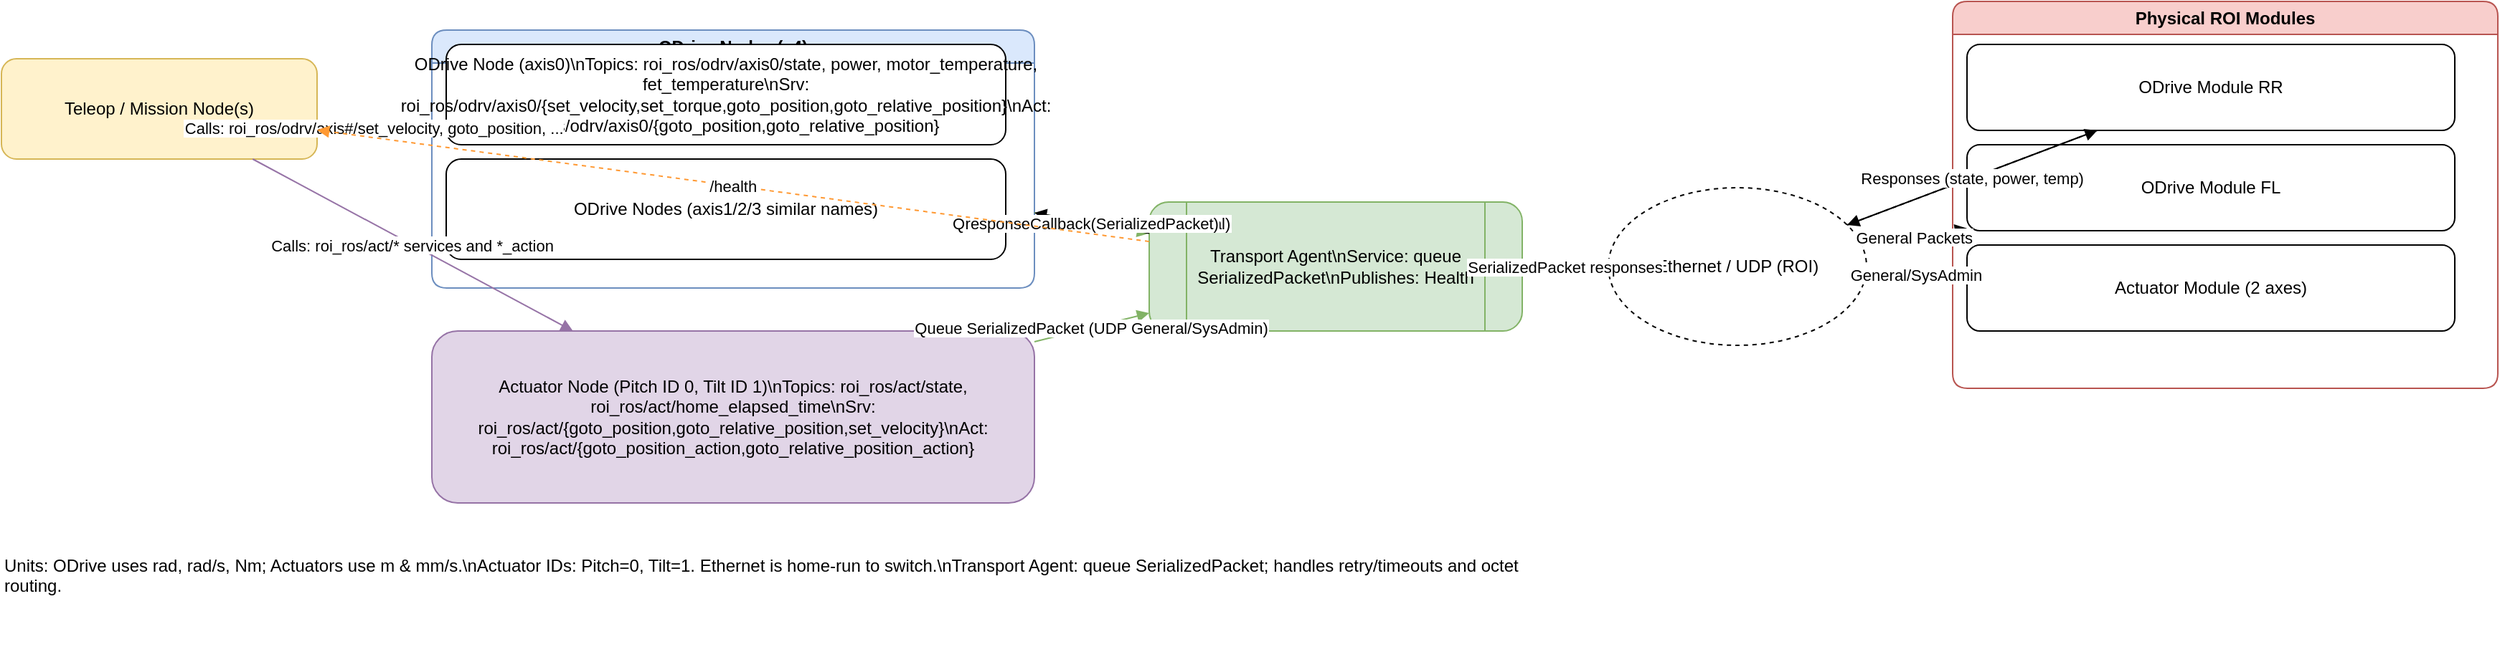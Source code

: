 <mxfile version="22.0.3" type="device">
  <diagram id="data-flow" name="Data Flow">
    <mxGraphModel dx="1220" dy="800" grid="1" gridSize="10" guides="1" tooltips="1" connect="1" arrows="1" fold="1" page="1" pageScale="1" pageWidth="1920" pageHeight="1080" math="0" shadow="0">
      <root>
        <mxCell id="0"/>
        <mxCell id="1" parent="0"/>

        <!-- Operator inputs / Teleop -->
        <mxCell id="teleop" value="Teleop / Mission Node(s)" style="rounded=1;whiteSpace=wrap;html=1;fillColor=#fff2cc;strokeColor=#d6b656;" vertex="1" parent="1">
          <mxGeometry x="60" y="80" width="220" height="70" as="geometry"/>
        </mxCell>

        <!-- ODrive ROS Node group -->
        <mxCell id="odrive_group" value="ODrive Nodes (x4)" style="swimlane;rounded=1;childLayout=stackLayout;horizontal=1;resizable=1;whiteSpace=wrap;html=1;fillColor=#dae8fc;strokeColor=#6c8ebf;" vertex="1" parent="1">
          <mxGeometry x="360" y="60" width="420" height="180" as="geometry"/>
        </mxCell>
  <mxCell id="odrv_rr" value="ODrive Node (axis0)\nTopics: roi_ros/odrv/axis0/state, power, motor_temperature, fet_temperature\nSrv: roi_ros/odrv/axis0/{set_velocity,set_torque,goto_position,goto_relative_position}\nAct: roi_ros/odrv/axis0/{goto_position,goto_relative_position}" style="rounded=1;whiteSpace=wrap;html=1;" vertex="1" parent="odrive_group">
          <mxGeometry x="10" y="10" width="390" height="70" as="geometry"/>
        </mxCell>
  <mxCell id="odrv_fl" value="ODrive Nodes (axis1/2/3 similar names)" style="rounded=1;whiteSpace=wrap;html=1;" vertex="1" parent="odrive_group">
          <mxGeometry x="10" y="90" width="390" height="70" as="geometry"/>
        </mxCell>

        <!-- Actuator ROS Node -->
  <mxCell id="act_node" value="Actuator Node (Pitch ID 0, Tilt ID 1)\nTopics: roi_ros/act/state, roi_ros/act/home_elapsed_time\nSrv: roi_ros/act/{goto_position,goto_relative_position,set_velocity}\nAct: roi_ros/act/{goto_position_action,goto_relative_position_action}" style="rounded=1;whiteSpace=wrap;html=1;fillColor=#e1d5e7;strokeColor=#9673a6;" vertex="1" parent="1">
          <mxGeometry x="360" y="270" width="420" height="120" as="geometry"/>
        </mxCell>

        <!-- Transport Agent -->
        <mxCell id="ta" value="Transport Agent\nService: queue SerializedPacket\nPublishes: Health" style="shape=process;rounded=1;whiteSpace=wrap;html=1;fillColor=#d5e8d4;strokeColor=#82b366;" vertex="1" parent="1">
          <mxGeometry x="860" y="180" width="260" height="90" as="geometry"/>
        </mxCell>

        <!-- UDP Network Cloud -->
        <mxCell id="net" value="Ethernet / UDP (ROI)" style="ellipse;whiteSpace=wrap;html=1;fillColor=#ffffff;strokeColor=#000000;dashed=1;" vertex="1" parent="1">
          <mxGeometry x="1180" y="170" width="180" height="110" as="geometry"/>
        </mxCell>

        <!-- Physical Modules -->
        <mxCell id="odrv_mods" value="Physical ROI Modules" style="swimlane;rounded=1;whiteSpace=wrap;html=1;fillColor=#f8cecc;strokeColor=#b85450;" vertex="1" parent="1">
          <mxGeometry x="1420" y="40" width="380" height="270" as="geometry"/>
        </mxCell>
        <mxCell id="m_rr" value="ODrive Module RR" style="rounded=1;whiteSpace=wrap;html=1;" vertex="1" parent="odrv_mods">
          <mxGeometry x="10" y="30" width="340" height="60" as="geometry"/>
        </mxCell>
        <mxCell id="m_fl" value="ODrive Module FL" style="rounded=1;whiteSpace=wrap;html=1;" vertex="1" parent="odrv_mods">
          <mxGeometry x="10" y="100" width="340" height="60" as="geometry"/>
        </mxCell>
        <mxCell id="m_act" value="Actuator Module (2 axes)" style="rounded=1;whiteSpace=wrap;html=1;" vertex="1" parent="odrv_mods">
          <mxGeometry x="10" y="170" width="340" height="60" as="geometry"/>
        </mxCell>

        <!-- Edges: teleop to nodes (topics/actions) -->
  <mxCell id="e_t_odrv" value="Calls: roi_ros/odrv/axis#/set_velocity, goto_position, ..." style="endArrow=block;endFill=1;strokeColor=#6c8ebf;" edge="1" parent="1" source="teleop" target="odrive_group">
          <mxGeometry relative="1" as="geometry"/>
        </mxCell>
  <mxCell id="e_t_act" value="Calls: roi_ros/act/* services and *_action" style="endArrow=block;endFill=1;strokeColor=#9673a6;" edge="1" parent="1" source="teleop" target="act_node">
          <mxGeometry relative="1" as="geometry"/>
        </mxCell>

        <!-- Edges: nodes to Transport Agent -->
        <mxCell id="e_odrv_ta" value="Queue SerializedPacket (UDP General)" style="endArrow=block;endFill=1;strokeColor=#82b366;" edge="1" parent="1" source="odrive_group" target="ta">
          <mxGeometry relative="1" as="geometry"/>
        </mxCell>
        <mxCell id="e_act_ta" value="Queue SerializedPacket (UDP General/SysAdmin)" style="endArrow=block;endFill=1;strokeColor=#82b366;" edge="1" parent="1" source="act_node" target="ta">
          <mxGeometry relative="1" as="geometry"/>
        </mxCell>

        <!-- Edges: TA to Network to Modules -->
        <mxCell id="e_ta_net" value="UDP packets" style="endArrow=block;endFill=1;dashed=1;" edge="1" parent="1" source="ta" target="net">
          <mxGeometry relative="1" as="geometry"/>
        </mxCell>
        <mxCell id="e_net_mods1" value="General Packets" style="endArrow=block;endFill=1;" edge="1" parent="1" source="net" target="m_rr">
          <mxGeometry relative="1" as="geometry"/>
        </mxCell>
        <mxCell id="e_net_mods2" value="General Packets" style="endArrow=block;endFill=1;" edge="1" parent="1" source="net" target="m_fl">
          <mxGeometry relative="1" as="geometry"/>
        </mxCell>
        <mxCell id="e_net_mods3" value="General/SysAdmin" style="endArrow=block;endFill=1;" edge="1" parent="1" source="net" target="m_act">
          <mxGeometry relative="1" as="geometry"/>
        </mxCell>

        <!-- Edges: Module responses back to TA and Nodes -->
        <mxCell id="e_mods_net" value="Responses (state, power, temp)" style="endArrow=block;endFill=1;dashed=1;" edge="1" parent="1" source="m_rr" target="net">
          <mxGeometry relative="1" as="geometry"/>
        </mxCell>
        <mxCell id="e_net_ta" value="SerializedPacket responses" style="endArrow=block;endFill=1;dashed=1;" edge="1" parent="1" source="net" target="ta">
          <mxGeometry relative="1" as="geometry"/>
        </mxCell>
        <mxCell id="e_ta_nodes" value="responseCallback(SerializedPacket)" style="endArrow=block;endFill=1;" edge="1" parent="1" source="ta" target="odrive_group">
          <mxGeometry relative="1" as="geometry"/>
        </mxCell>

        <!-- Health message -->
        <mxCell id="e_health" value="/health" style="endArrow=block;endFill=1;strokeColor=#ff9933;dashed=1;" edge="1" parent="1" source="ta" target="teleop">
          <mxGeometry relative="1" as="geometry"/>
        </mxCell>

        <!-- Notes -->
  <mxCell id="notes" value="Units: ODrive uses rad, rad/s, Nm; Actuators use m &amp; mm/s.\nActuator IDs: Pitch=0, Tilt=1. Ethernet is home-run to switch.\nTransport Agent: queue SerializedPacket; handles retry/timeouts and octet routing." style="text;whiteSpace=wrap;html=1;align=left;" vertex="1" parent="1">
          <mxGeometry x="60" y="420" width="1060" height="80" as="geometry"/>
        </mxCell>
      </root>
    </mxGraphModel>
  </diagram>
</mxfile>
